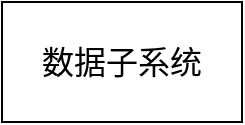 <mxfile version="21.6.2" type="github" pages="2">
  <diagram name="Page-1" id="Wpa4r2qsWul9hfvkaEKu">
    <mxGraphModel dx="633" dy="196" grid="0" gridSize="10" guides="1" tooltips="1" connect="1" arrows="1" fold="1" page="0" pageScale="1" pageWidth="850" pageHeight="1100" math="0" shadow="0">
      <root>
        <mxCell id="0" />
        <mxCell id="1" parent="0" />
        <mxCell id="Dk4hTqMW0MozDyjW0iFj-1" value="数据子系统" style="whiteSpace=wrap;html=1;fontSize=16;" parent="1" vertex="1">
          <mxGeometry x="197" y="28" width="120" height="60" as="geometry" />
        </mxCell>
      </root>
    </mxGraphModel>
  </diagram>
  <diagram id="FFJUWdafCtmvIhKcyQDf" name="Page-2">
    <mxGraphModel dx="341" dy="430" grid="0" gridSize="10" guides="1" tooltips="1" connect="1" arrows="1" fold="1" page="0" pageScale="1" pageWidth="850" pageHeight="1100" math="0" shadow="0">
      <root>
        <mxCell id="0" />
        <mxCell id="1" parent="0" />
      </root>
    </mxGraphModel>
  </diagram>
</mxfile>
